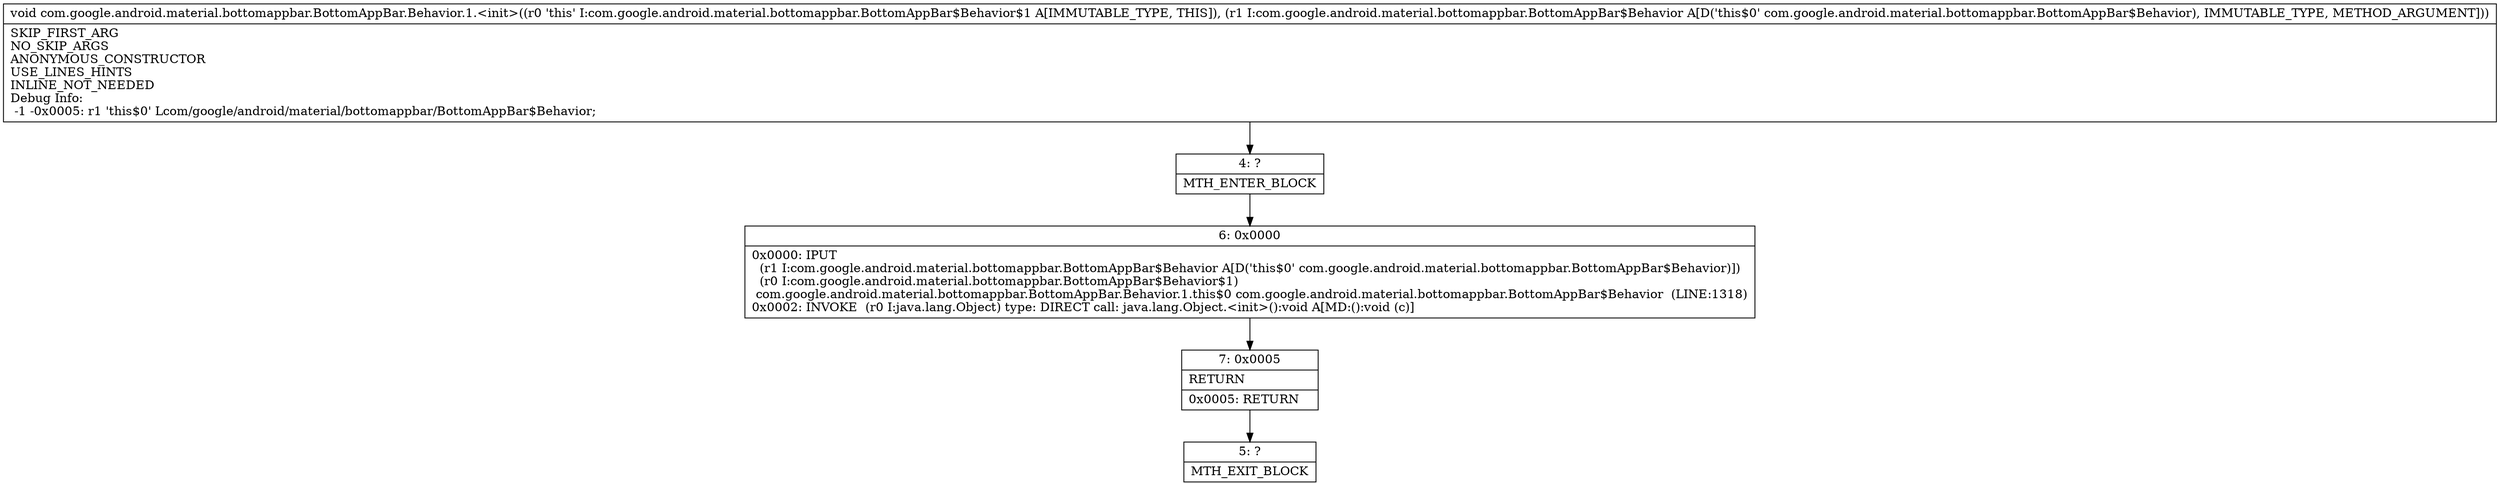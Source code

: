 digraph "CFG forcom.google.android.material.bottomappbar.BottomAppBar.Behavior.1.\<init\>(Lcom\/google\/android\/material\/bottomappbar\/BottomAppBar$Behavior;)V" {
Node_4 [shape=record,label="{4\:\ ?|MTH_ENTER_BLOCK\l}"];
Node_6 [shape=record,label="{6\:\ 0x0000|0x0000: IPUT  \l  (r1 I:com.google.android.material.bottomappbar.BottomAppBar$Behavior A[D('this$0' com.google.android.material.bottomappbar.BottomAppBar$Behavior)])\l  (r0 I:com.google.android.material.bottomappbar.BottomAppBar$Behavior$1)\l com.google.android.material.bottomappbar.BottomAppBar.Behavior.1.this$0 com.google.android.material.bottomappbar.BottomAppBar$Behavior  (LINE:1318)\l0x0002: INVOKE  (r0 I:java.lang.Object) type: DIRECT call: java.lang.Object.\<init\>():void A[MD:():void (c)]\l}"];
Node_7 [shape=record,label="{7\:\ 0x0005|RETURN\l|0x0005: RETURN   \l}"];
Node_5 [shape=record,label="{5\:\ ?|MTH_EXIT_BLOCK\l}"];
MethodNode[shape=record,label="{void com.google.android.material.bottomappbar.BottomAppBar.Behavior.1.\<init\>((r0 'this' I:com.google.android.material.bottomappbar.BottomAppBar$Behavior$1 A[IMMUTABLE_TYPE, THIS]), (r1 I:com.google.android.material.bottomappbar.BottomAppBar$Behavior A[D('this$0' com.google.android.material.bottomappbar.BottomAppBar$Behavior), IMMUTABLE_TYPE, METHOD_ARGUMENT]))  | SKIP_FIRST_ARG\lNO_SKIP_ARGS\lANONYMOUS_CONSTRUCTOR\lUSE_LINES_HINTS\lINLINE_NOT_NEEDED\lDebug Info:\l  \-1 \-0x0005: r1 'this$0' Lcom\/google\/android\/material\/bottomappbar\/BottomAppBar$Behavior;\l}"];
MethodNode -> Node_4;Node_4 -> Node_6;
Node_6 -> Node_7;
Node_7 -> Node_5;
}

